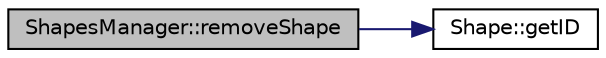 digraph "ShapesManager::removeShape"
{
 // LATEX_PDF_SIZE
  edge [fontname="Helvetica",fontsize="10",labelfontname="Helvetica",labelfontsize="10"];
  node [fontname="Helvetica",fontsize="10",shape=record];
  rankdir="LR";
  Node1 [label="ShapesManager::removeShape",height=0.2,width=0.4,color="black", fillcolor="grey75", style="filled", fontcolor="black",tooltip=" "];
  Node1 -> Node2 [color="midnightblue",fontsize="10",style="solid",fontname="Helvetica"];
  Node2 [label="Shape::getID",height=0.2,width=0.4,color="black", fillcolor="white", style="filled",URL="$class_shape.html#a16b3d7d47a4e6400301134849b16e1fe",tooltip=" "];
}

